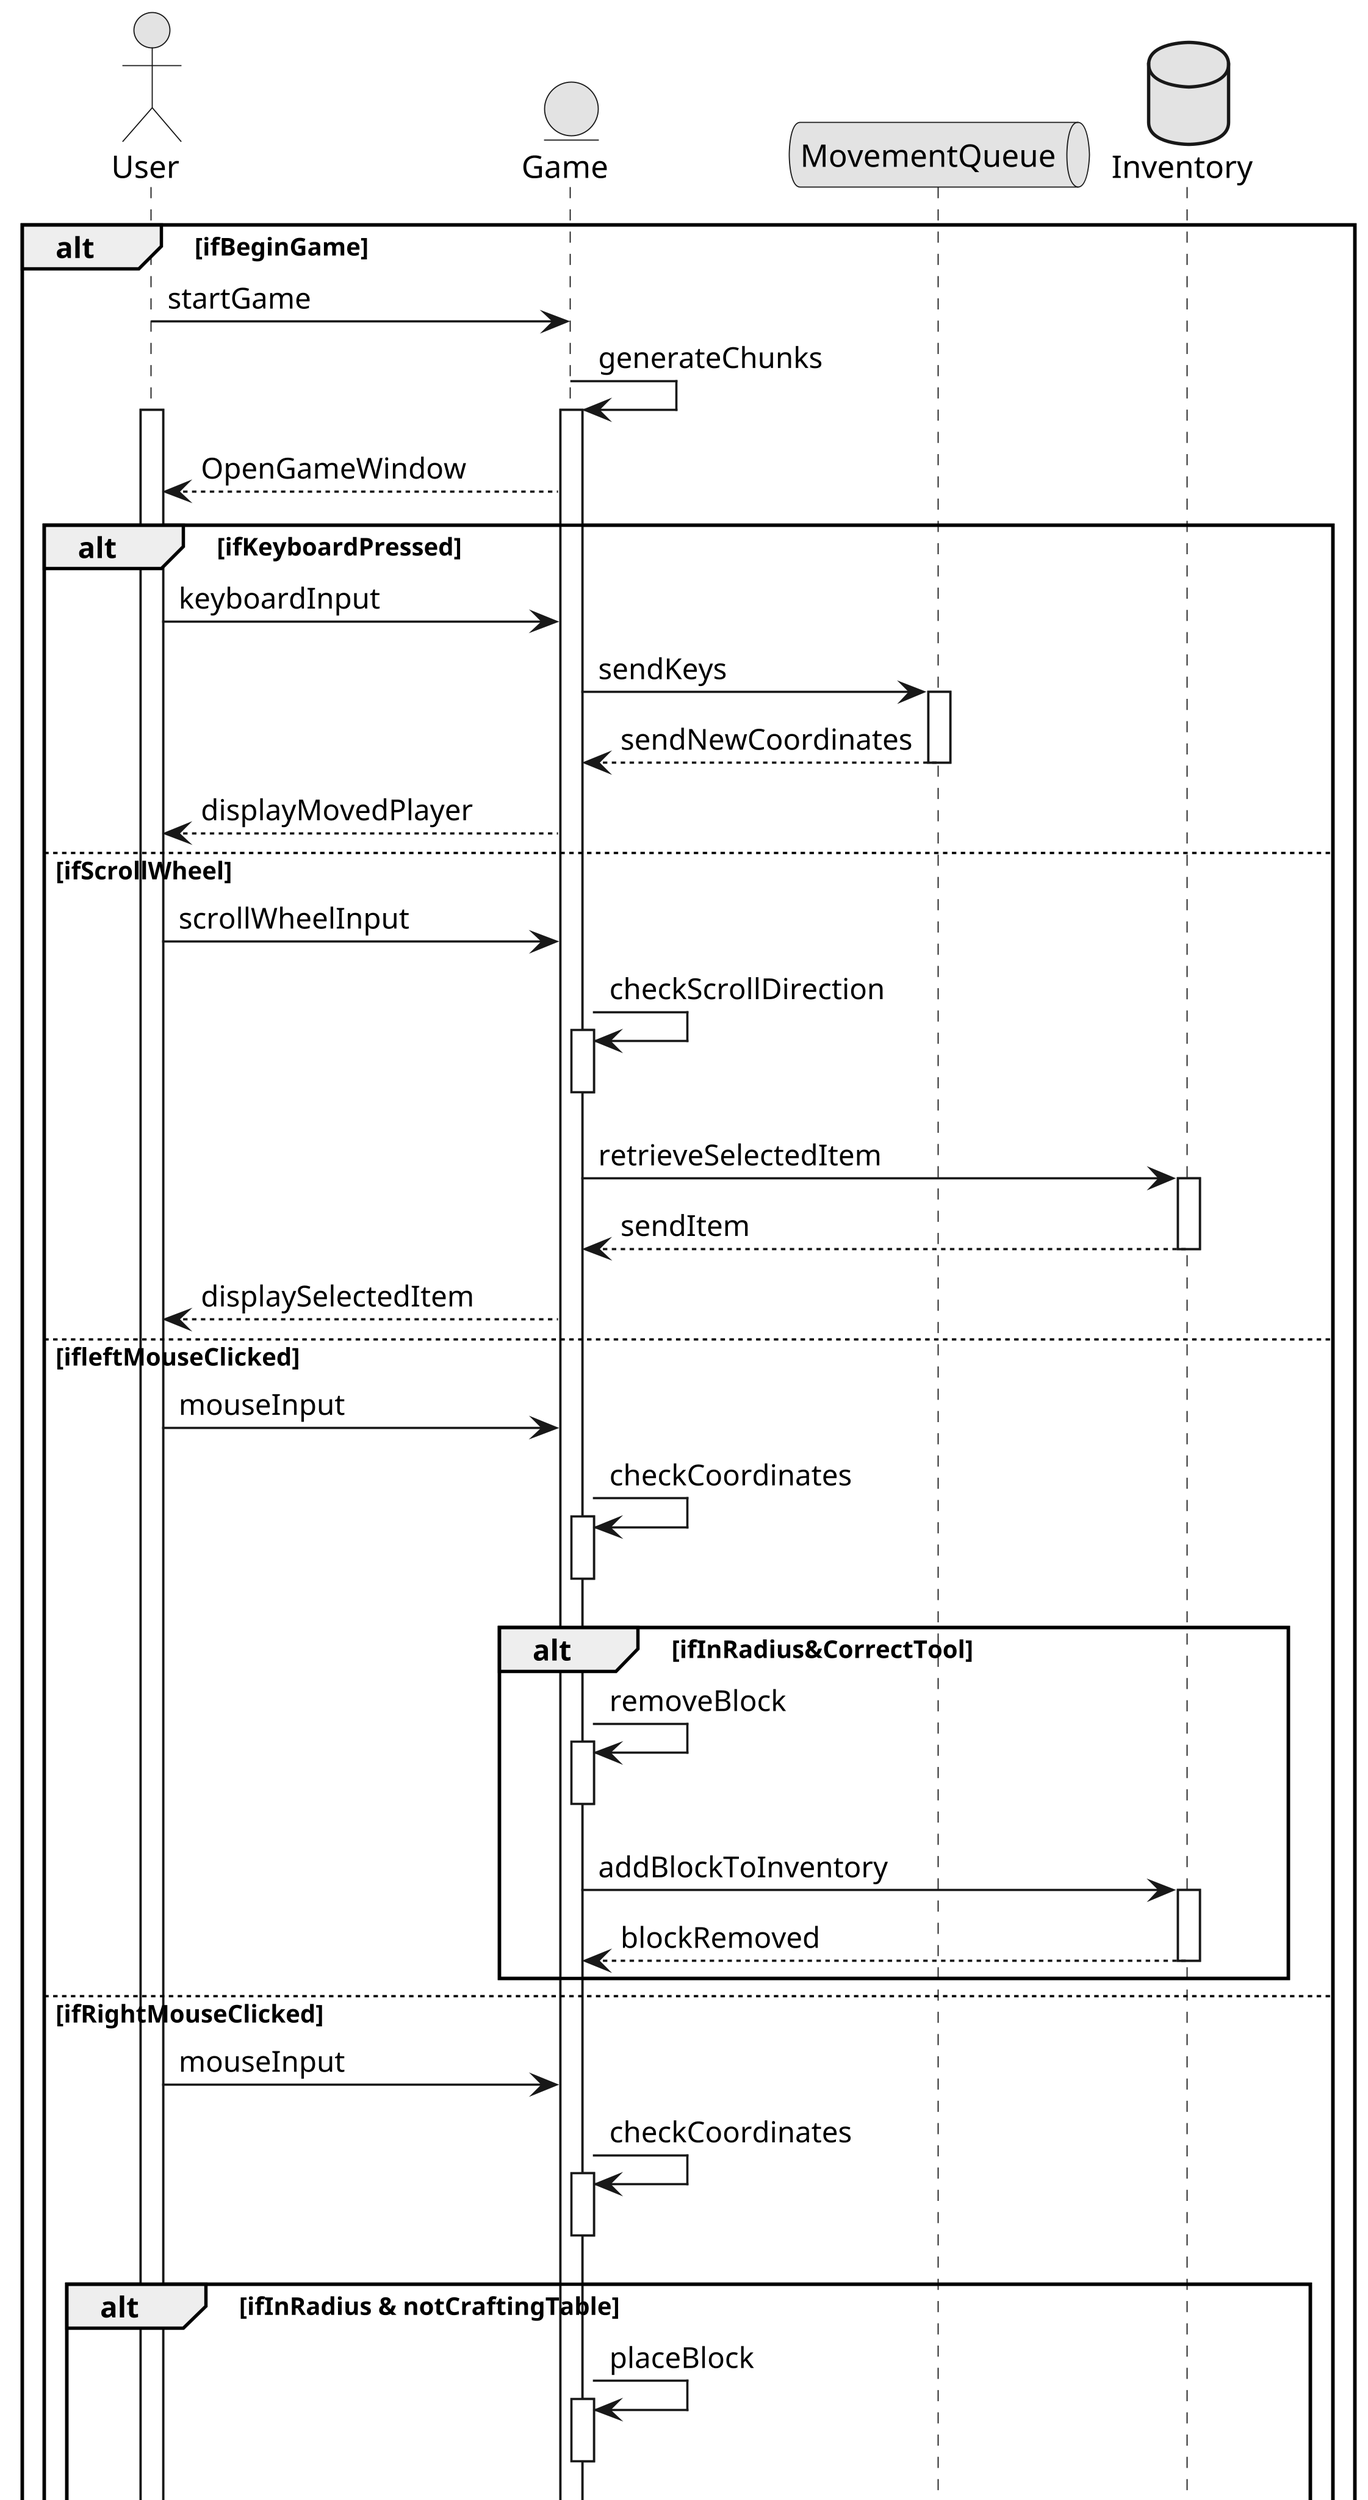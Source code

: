 @startuml sequence
skinparam Dpi 350
skinparam Monochrome true
skinparam Shadowing false

actor User
entity Game
queue MovementQueue
Database Inventory
alt ifBeginGame
    User -> Game : startGame
    Game -> Game : generateChunks
    activate Game
    activate User
    Game --> User : OpenGameWindow

    alt ifKeyboardPressed
        User -> Game : keyboardInput
        Game -> MovementQueue : sendKeys
        activate MovementQueue
        MovementQueue --> Game : sendNewCoordinates
        deactivate MovementQueue
        Game --> User : displayMovedPlayer

    else ifScrollWheel
        User -> Game : scrollWheelInput
        Game -> Game : checkScrollDirection
        activate Game
        deactivate Game
        Game -> Inventory : retrieveSelectedItem
        activate Inventory
        Inventory --> Game : sendItem
        deactivate Inventory
        Game --> User : displaySelectedItem


    else ifleftMouseClicked
        User -> Game : mouseInput
        Game -> Game : checkCoordinates
        activate Game
        deactivate Game
        alt ifInRadius&CorrectTool
            Game -> Game : removeBlock
            activate Game
            deactivate Game
            Game -> Inventory : addBlockToInventory
            activate Inventory
            Inventory --> Game : blockRemoved
            deactivate Inventory
        end

    else ifRightMouseClicked
        User -> Game : mouseInput
        Game -> Game : checkCoordinates
        activate Game
        deactivate Game
        alt ifInRadius & notCraftingTable
            Game -> Game : placeBlock
            activate Game
            deactivate Game
            Game -> Inventory : removeBlockFromInventory
            activate Inventory
            Inventory --> Game : blockAdded
            deactivate Inventory
        else ifInRadius & craftingTable
            Game -> Game : disableMovement
            activate Game
            deactivate Game
            Game -> User : displayCraftingScreen
            User -> Game : selectCraftingItem
            Game -> Inventory : checkResources
            activate Inventory
            Inventory --> Game : canCraft
            deactivate Inventory
            alt canCraft & ifCrafted
                Game -> Inventory : removeResources
                activate Inventory
                Inventory --> Game : resourcesRemoved
                deactivate Inventory
                Game -> Inventory : addItem
                activate Inventory
                Inventory --> Game : resourcesAdded
                deactivate Inventory
                Game --> User : displayItem
                Game --> User : displayResourceCount

            end
            User -> Game : exitCraftingMenu
            Game --> User : closeCraftingWindow

        else ifInRadius & endBlock
            Game -> Game : placePortal
            activate Game
            deactivate Game
            User -> Game : openEndMenu
            Game --> User : displayEndMenu
            alt keyCPressed or keyEscPressed
            User -> Game : resumeGame
            Game --> User : dismissMenu

            else keyQPressed
                User -> Game : quitGame(True)
            end
        end


    else ifKeyEPressed
        User -> Game : openInventory
        Game -> Inventory : getItems
        Inventory --> Game : returnItems
        Game --> User : displayInventoryItems
        alt ifEditInventory
            User -> Game : editInventory
            Game -> Inventory : editInventoryPositions
            Inventory --> Game : returnUpdatedInventory
            Game --> User : displayUpdatedInventory
        end

    else ifKeyPPressed
        User -> Game : pauseGame
        Game --> User : displayPauseScreen

        alt keyCPressed or keyEscPressed
            User -> Game : resumeGame
            Game --> User : dismissMenu

        else keyQPressed
            User -> Game : quitGame(True)



        end
    else ifQuitGame
        User -> Game : quitGame(True)
    end


else ifGameInformation
    User -> Game : requestInformation
    Game --> User : displayInformation
    User -> Game : exitInformationMenu
    Game --> User : closeInformationMenu

else ifExitButton or quitGame
    User -> Game :quitGame(True)
else ifCloseGame == True
    User -> Game : exitGame
    Game -> Inventory : clearItems
    activate Inventory
    Inventory --> Game : itemsCleared
    deactivate Inventory
    Game --> User : closeGameWindow
    deactivate Game
    activate User
end

@enduml